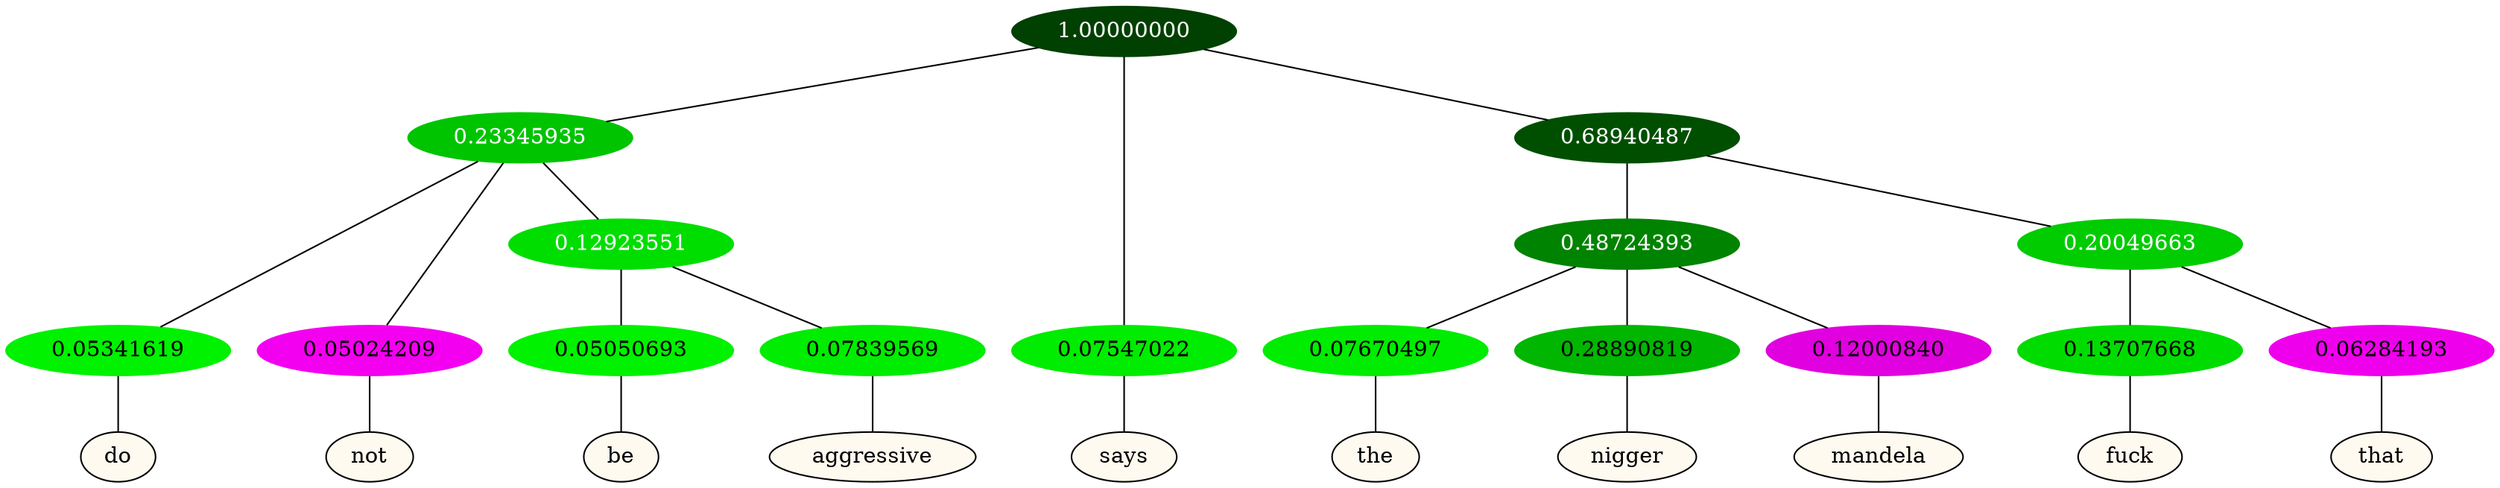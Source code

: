 graph {
	node [format=png height=0.15 nodesep=0.001 ordering=out overlap=prism overlap_scaling=0.01 ranksep=0.001 ratio=0.2 style=filled width=0.15]
	{
		rank=same
		a_w_4 [label=do color=black fillcolor=floralwhite style="filled,solid"]
		a_w_5 [label=not color=black fillcolor=floralwhite style="filled,solid"]
		a_w_9 [label=be color=black fillcolor=floralwhite style="filled,solid"]
		a_w_10 [label=aggressive color=black fillcolor=floralwhite style="filled,solid"]
		a_w_2 [label=says color=black fillcolor=floralwhite style="filled,solid"]
		a_w_11 [label=the color=black fillcolor=floralwhite style="filled,solid"]
		a_w_12 [label=nigger color=black fillcolor=floralwhite style="filled,solid"]
		a_w_13 [label=mandela color=black fillcolor=floralwhite style="filled,solid"]
		a_w_14 [label=fuck color=black fillcolor=floralwhite style="filled,solid"]
		a_w_15 [label=that color=black fillcolor=floralwhite style="filled,solid"]
	}
	a_n_4 -- a_w_4
	a_n_5 -- a_w_5
	a_n_9 -- a_w_9
	a_n_10 -- a_w_10
	a_n_2 -- a_w_2
	a_n_11 -- a_w_11
	a_n_12 -- a_w_12
	a_n_13 -- a_w_13
	a_n_14 -- a_w_14
	a_n_15 -- a_w_15
	{
		rank=same
		a_n_4 [label=0.05341619 color="0.334 1.000 0.947" fontcolor=black]
		a_n_5 [label=0.05024209 color="0.835 1.000 0.950" fontcolor=black]
		a_n_9 [label=0.05050693 color="0.334 1.000 0.949" fontcolor=black]
		a_n_10 [label=0.07839569 color="0.334 1.000 0.922" fontcolor=black]
		a_n_2 [label=0.07547022 color="0.334 1.000 0.925" fontcolor=black]
		a_n_11 [label=0.07670497 color="0.334 1.000 0.923" fontcolor=black]
		a_n_12 [label=0.28890819 color="0.334 1.000 0.711" fontcolor=black]
		a_n_13 [label=0.12000840 color="0.835 1.000 0.880" fontcolor=black]
		a_n_14 [label=0.13707668 color="0.334 1.000 0.863" fontcolor=black]
		a_n_15 [label=0.06284193 color="0.835 1.000 0.937" fontcolor=black]
	}
	a_n_0 [label=1.00000000 color="0.334 1.000 0.250" fontcolor=grey99]
	a_n_1 [label=0.23345935 color="0.334 1.000 0.767" fontcolor=grey99]
	a_n_0 -- a_n_1
	a_n_0 -- a_n_2
	a_n_3 [label=0.68940487 color="0.334 1.000 0.311" fontcolor=grey99]
	a_n_0 -- a_n_3
	a_n_1 -- a_n_4
	a_n_1 -- a_n_5
	a_n_6 [label=0.12923551 color="0.334 1.000 0.871" fontcolor=grey99]
	a_n_1 -- a_n_6
	a_n_7 [label=0.48724393 color="0.334 1.000 0.513" fontcolor=grey99]
	a_n_3 -- a_n_7
	a_n_8 [label=0.20049663 color="0.334 1.000 0.800" fontcolor=grey99]
	a_n_3 -- a_n_8
	a_n_6 -- a_n_9
	a_n_6 -- a_n_10
	a_n_7 -- a_n_11
	a_n_7 -- a_n_12
	a_n_7 -- a_n_13
	a_n_8 -- a_n_14
	a_n_8 -- a_n_15
}
